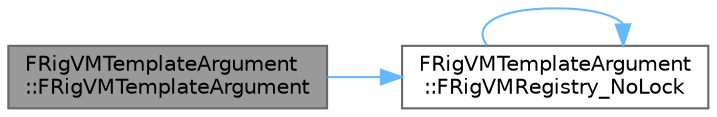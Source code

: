 digraph "FRigVMTemplateArgument::FRigVMTemplateArgument"
{
 // INTERACTIVE_SVG=YES
 // LATEX_PDF_SIZE
  bgcolor="transparent";
  edge [fontname=Helvetica,fontsize=10,labelfontname=Helvetica,labelfontsize=10];
  node [fontname=Helvetica,fontsize=10,shape=box,height=0.2,width=0.4];
  rankdir="LR";
  Node1 [id="Node000001",label="FRigVMTemplateArgument\l::FRigVMTemplateArgument",height=0.2,width=0.4,color="gray40", fillcolor="grey60", style="filled", fontcolor="black",tooltip=" "];
  Node1 -> Node2 [id="edge1_Node000001_Node000002",color="steelblue1",style="solid",tooltip=" "];
  Node2 [id="Node000002",label="FRigVMTemplateArgument\l::FRigVMRegistry_NoLock",height=0.2,width=0.4,color="grey40", fillcolor="white", style="filled",URL="$db/d3f/structFRigVMTemplateArgument.html#aeb859c38c962ee72cb9aab05c81abd3d",tooltip=" "];
  Node2 -> Node2 [id="edge2_Node000002_Node000002",color="steelblue1",style="solid",tooltip=" "];
}
